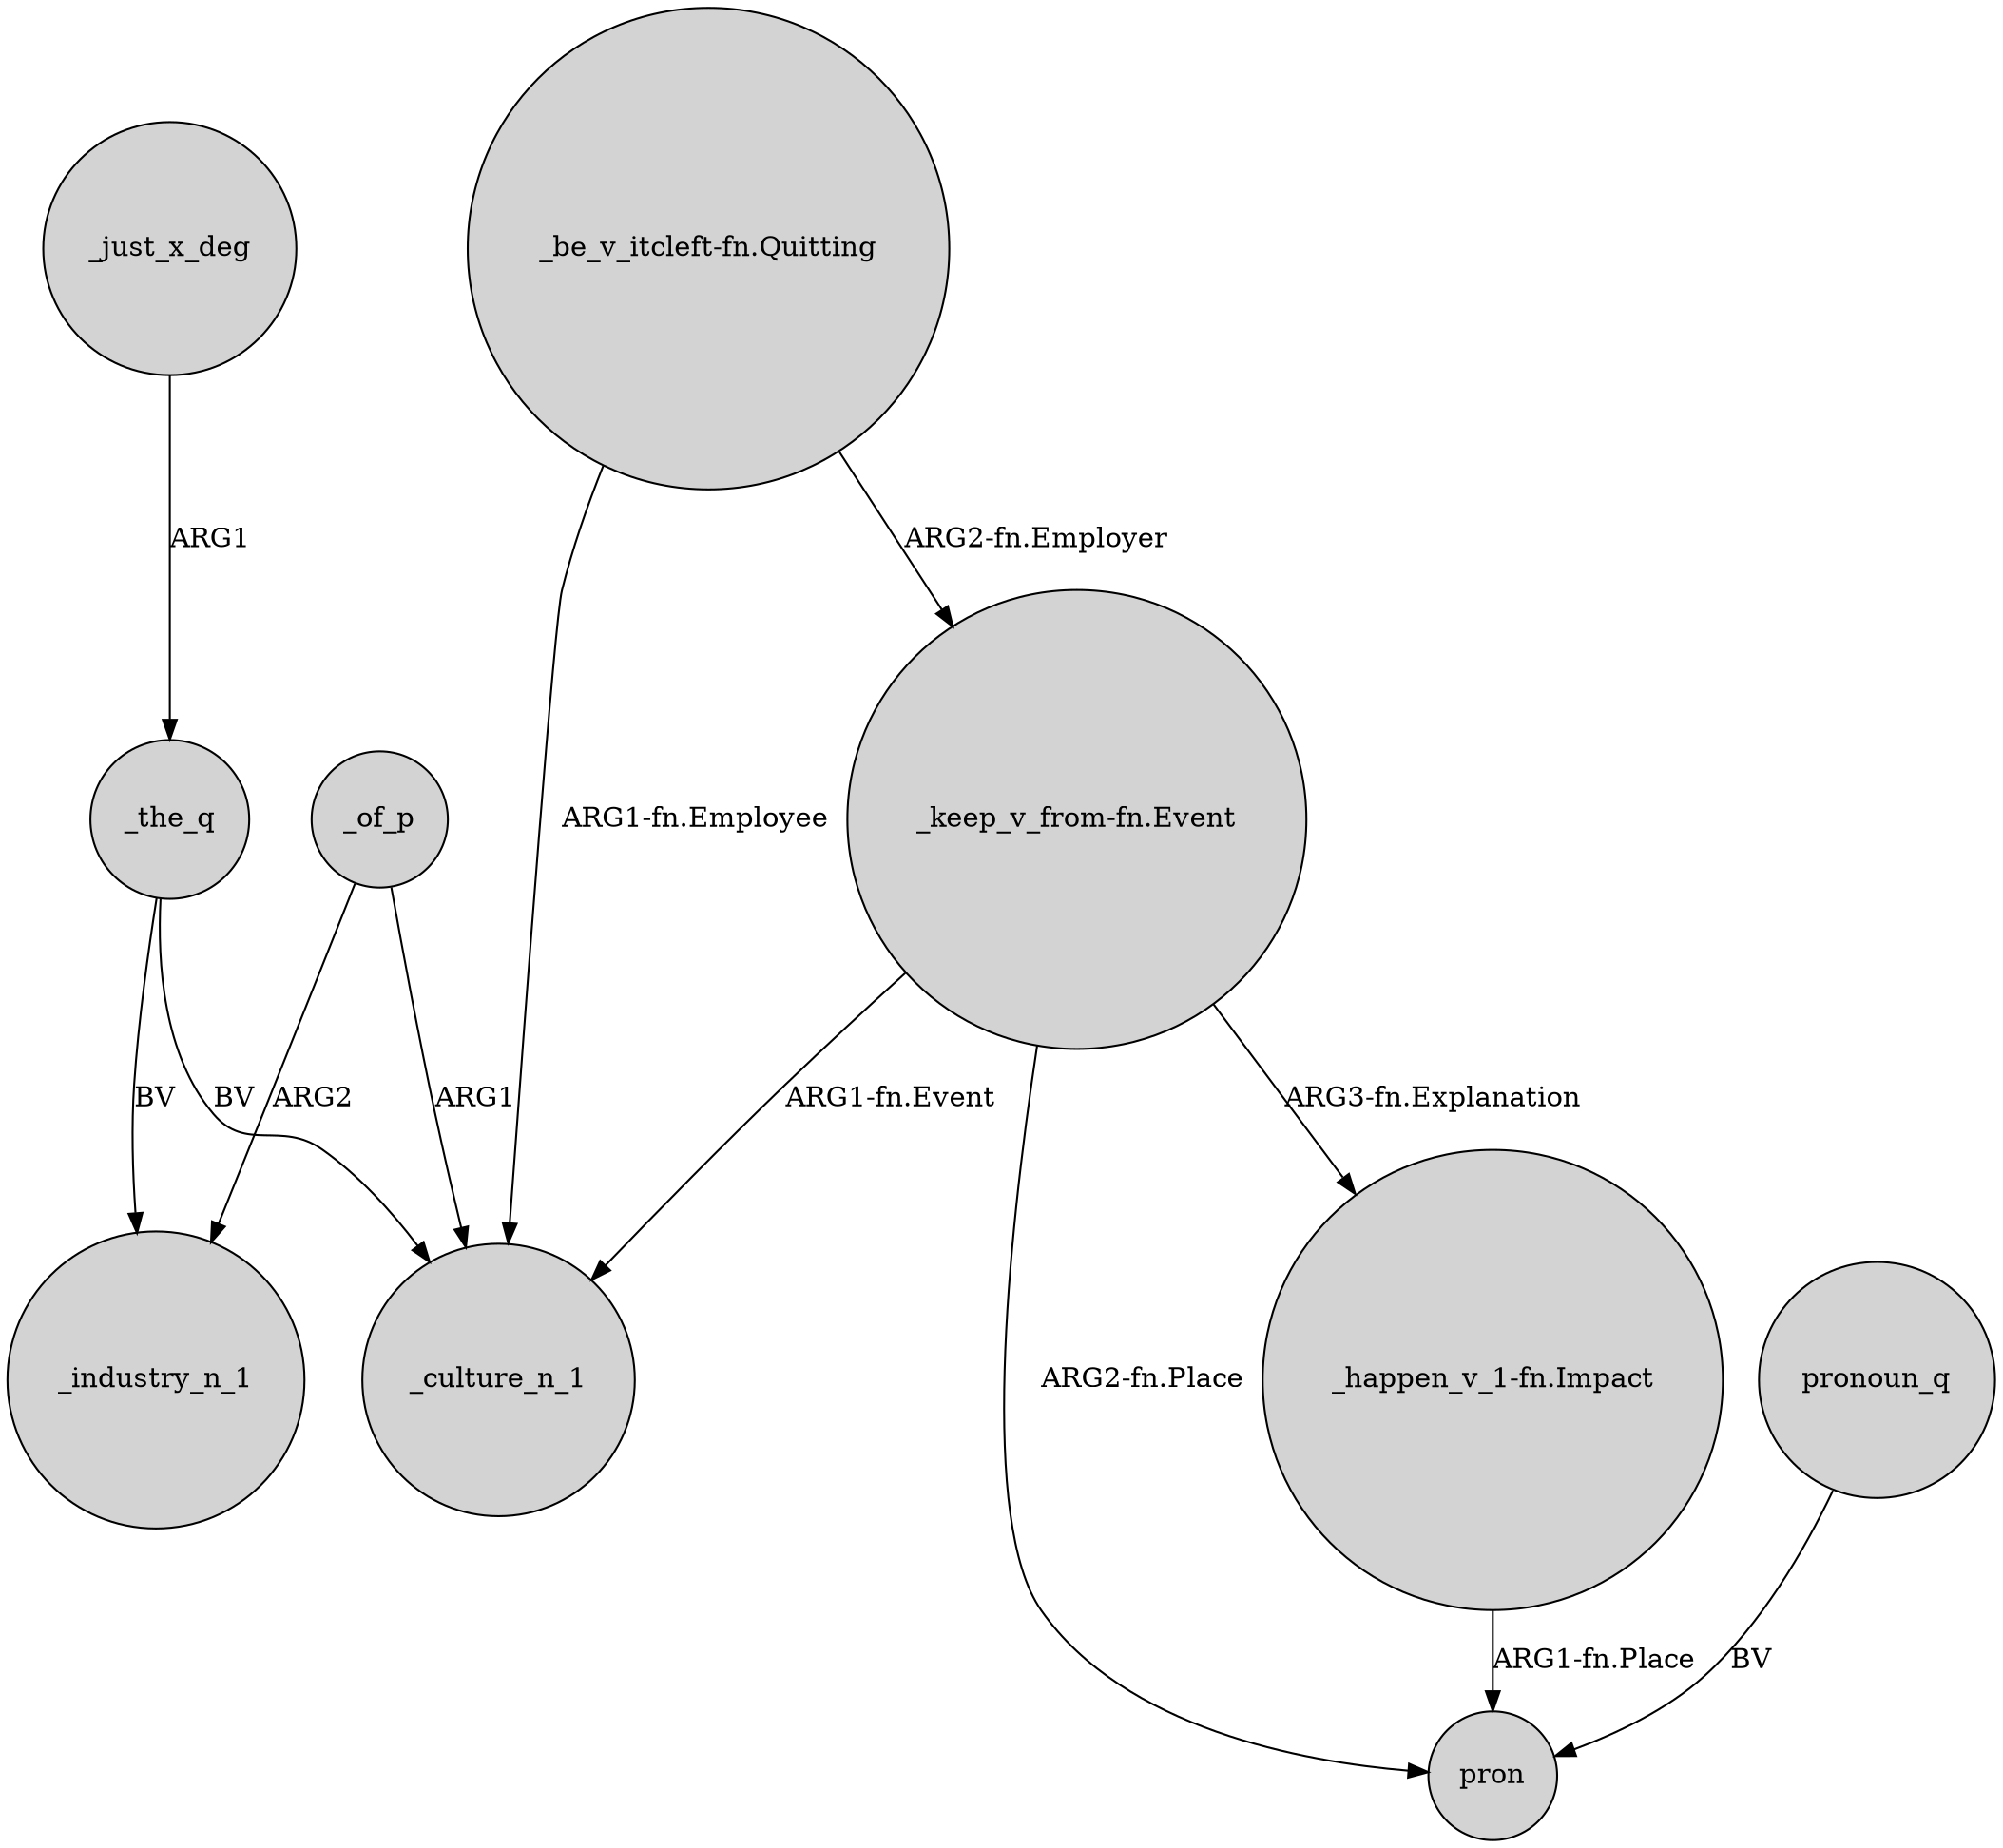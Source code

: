 digraph {
	node [shape=circle style=filled]
	_of_p -> _culture_n_1 [label=ARG1]
	_of_p -> _industry_n_1 [label=ARG2]
	_just_x_deg -> _the_q [label=ARG1]
	"_be_v_itcleft-fn.Quitting" -> _culture_n_1 [label="ARG1-fn.Employee"]
	"_keep_v_from-fn.Event" -> "_happen_v_1-fn.Impact" [label="ARG3-fn.Explanation"]
	"_happen_v_1-fn.Impact" -> pron [label="ARG1-fn.Place"]
	"_be_v_itcleft-fn.Quitting" -> "_keep_v_from-fn.Event" [label="ARG2-fn.Employer"]
	_the_q -> _industry_n_1 [label=BV]
	_the_q -> _culture_n_1 [label=BV]
	pronoun_q -> pron [label=BV]
	"_keep_v_from-fn.Event" -> _culture_n_1 [label="ARG1-fn.Event"]
	"_keep_v_from-fn.Event" -> pron [label="ARG2-fn.Place"]
}
